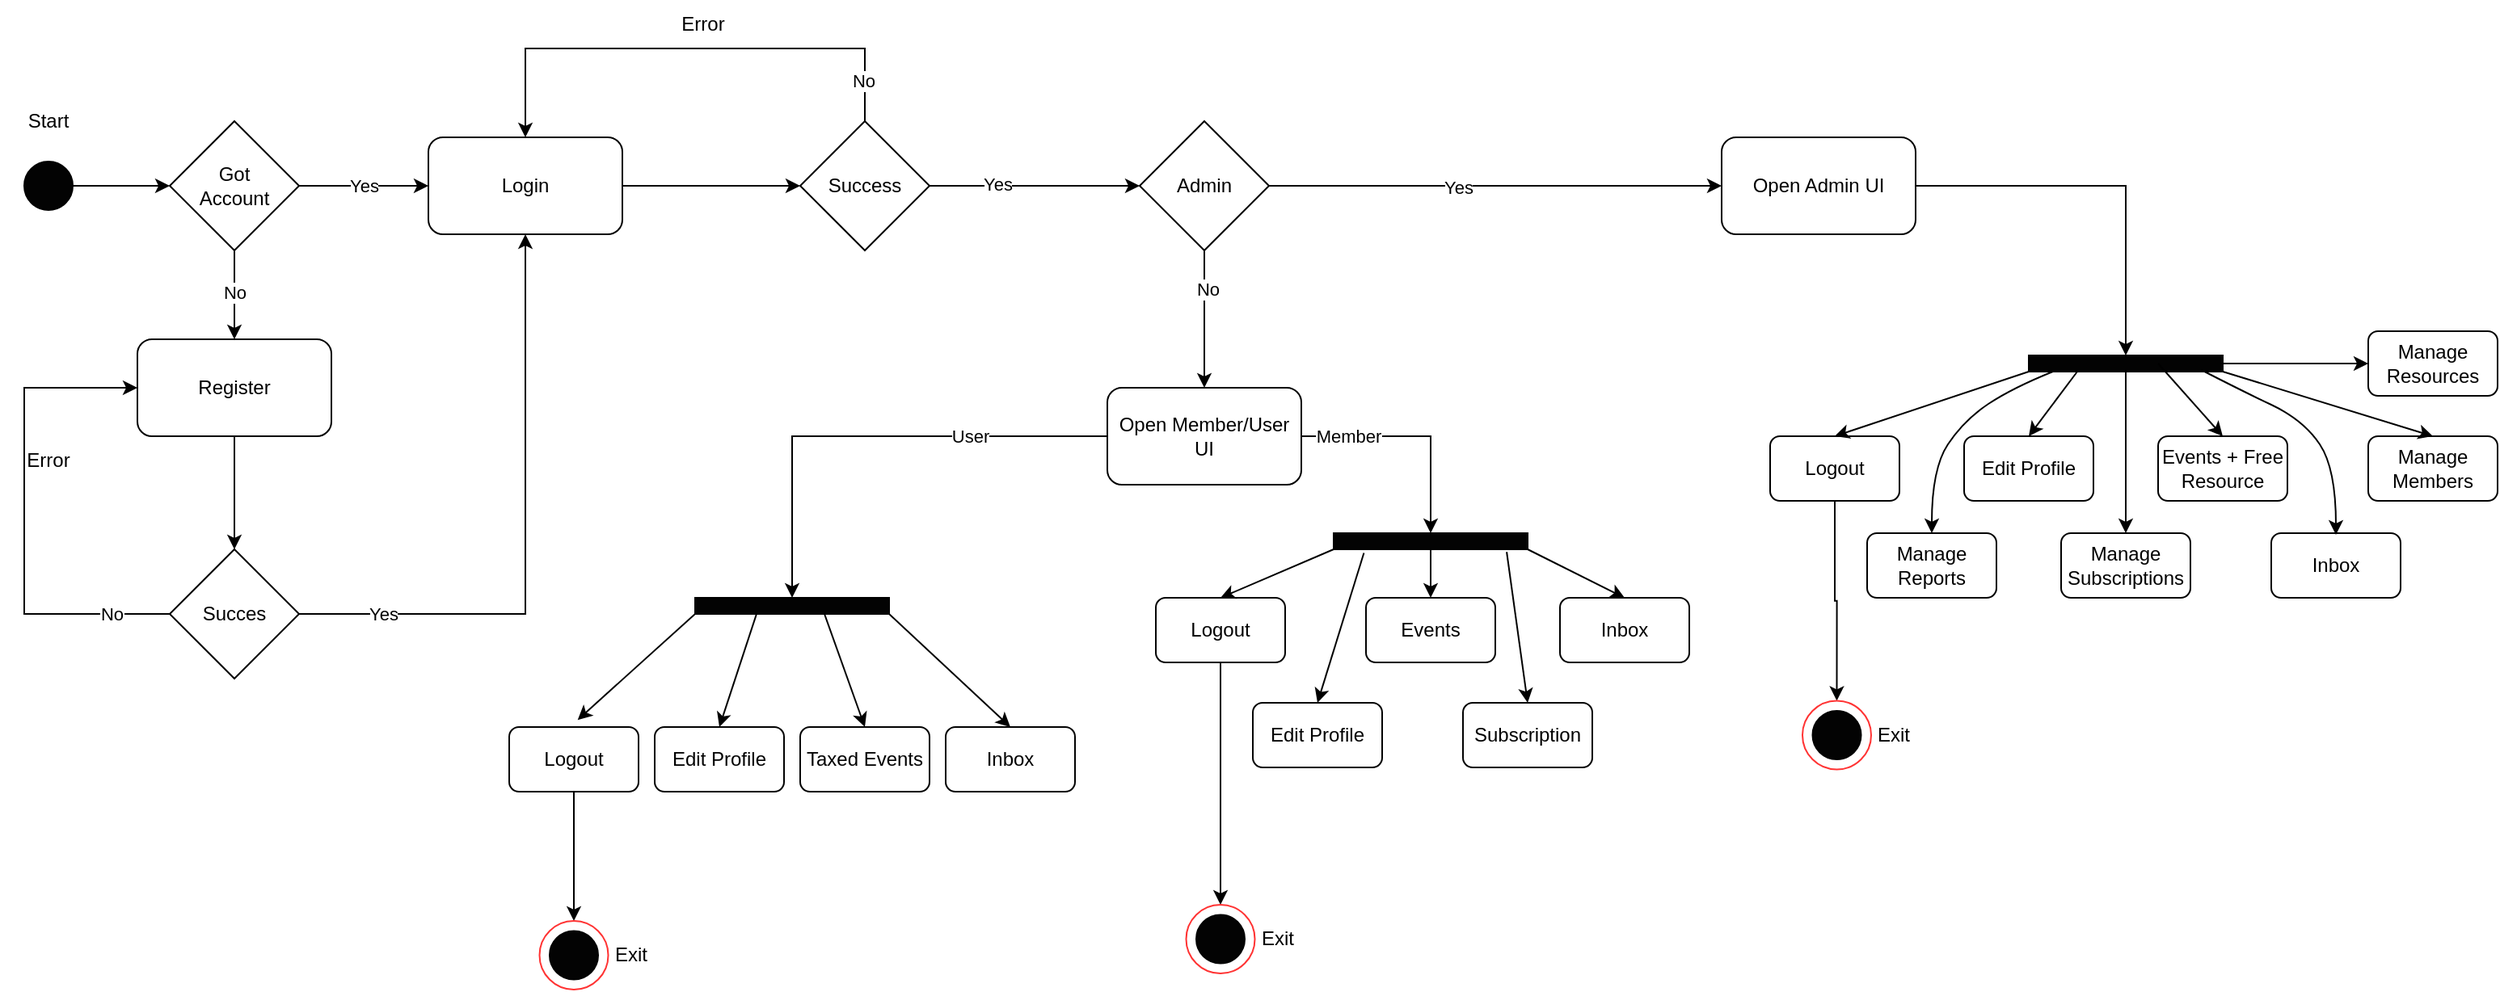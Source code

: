 <mxfile version="24.2.0" type="device">
  <diagram name="Pagină-1" id="uq4gwSsp4wm4n7D81KUX">
    <mxGraphModel dx="655" dy="565" grid="1" gridSize="10" guides="1" tooltips="1" connect="1" arrows="1" fold="1" page="1" pageScale="1" pageWidth="1600" pageHeight="900" math="0" shadow="0">
      <root>
        <mxCell id="0" />
        <mxCell id="1" parent="0" />
        <mxCell id="TgEvD71i9HujsNccT_gt-6" style="edgeStyle=orthogonalEdgeStyle;rounded=0;orthogonalLoop=1;jettySize=auto;html=1;entryX=0;entryY=0.5;entryDx=0;entryDy=0;" edge="1" parent="1" source="TgEvD71i9HujsNccT_gt-1" target="TgEvD71i9HujsNccT_gt-3">
          <mxGeometry relative="1" as="geometry" />
        </mxCell>
        <mxCell id="TgEvD71i9HujsNccT_gt-1" value="" style="ellipse;whiteSpace=wrap;html=1;aspect=fixed;fillColor=#030303;" vertex="1" parent="1">
          <mxGeometry x="40" y="160" width="30" height="30" as="geometry" />
        </mxCell>
        <mxCell id="TgEvD71i9HujsNccT_gt-2" value="Start" style="text;html=1;align=center;verticalAlign=middle;whiteSpace=wrap;rounded=0;" vertex="1" parent="1">
          <mxGeometry x="25" y="120" width="60" height="30" as="geometry" />
        </mxCell>
        <mxCell id="TgEvD71i9HujsNccT_gt-9" style="edgeStyle=orthogonalEdgeStyle;rounded=0;orthogonalLoop=1;jettySize=auto;html=1;exitX=0.5;exitY=1;exitDx=0;exitDy=0;entryX=0.5;entryY=0;entryDx=0;entryDy=0;" edge="1" parent="1" source="TgEvD71i9HujsNccT_gt-3" target="TgEvD71i9HujsNccT_gt-8">
          <mxGeometry relative="1" as="geometry" />
        </mxCell>
        <mxCell id="TgEvD71i9HujsNccT_gt-18" value="No" style="edgeLabel;html=1;align=center;verticalAlign=middle;resizable=0;points=[];" vertex="1" connectable="0" parent="TgEvD71i9HujsNccT_gt-9">
          <mxGeometry x="-0.057" relative="1" as="geometry">
            <mxPoint as="offset" />
          </mxGeometry>
        </mxCell>
        <mxCell id="TgEvD71i9HujsNccT_gt-3" value="" style="rhombus;whiteSpace=wrap;html=1;" vertex="1" parent="1">
          <mxGeometry x="130" y="135" width="80" height="80" as="geometry" />
        </mxCell>
        <mxCell id="TgEvD71i9HujsNccT_gt-11" style="edgeStyle=orthogonalEdgeStyle;rounded=0;orthogonalLoop=1;jettySize=auto;html=1;entryX=0;entryY=0.5;entryDx=0;entryDy=0;exitX=1;exitY=0.5;exitDx=0;exitDy=0;" edge="1" parent="1" source="TgEvD71i9HujsNccT_gt-3" target="TgEvD71i9HujsNccT_gt-7">
          <mxGeometry relative="1" as="geometry" />
        </mxCell>
        <mxCell id="TgEvD71i9HujsNccT_gt-17" value="Yes" style="edgeLabel;html=1;align=center;verticalAlign=middle;resizable=0;points=[];" vertex="1" connectable="0" parent="TgEvD71i9HujsNccT_gt-11">
          <mxGeometry x="-0.144" y="2" relative="1" as="geometry">
            <mxPoint x="6" y="2" as="offset" />
          </mxGeometry>
        </mxCell>
        <mxCell id="TgEvD71i9HujsNccT_gt-4" value="Got Account" style="text;html=1;align=center;verticalAlign=middle;whiteSpace=wrap;rounded=0;" vertex="1" parent="1">
          <mxGeometry x="140" y="160" width="60" height="30" as="geometry" />
        </mxCell>
        <mxCell id="TgEvD71i9HujsNccT_gt-25" style="edgeStyle=orthogonalEdgeStyle;rounded=0;orthogonalLoop=1;jettySize=auto;html=1;entryX=0;entryY=0.5;entryDx=0;entryDy=0;" edge="1" parent="1" source="TgEvD71i9HujsNccT_gt-7" target="TgEvD71i9HujsNccT_gt-24">
          <mxGeometry relative="1" as="geometry" />
        </mxCell>
        <mxCell id="TgEvD71i9HujsNccT_gt-7" value="Login" style="rounded=1;whiteSpace=wrap;html=1;" vertex="1" parent="1">
          <mxGeometry x="290" y="145" width="120" height="60" as="geometry" />
        </mxCell>
        <mxCell id="TgEvD71i9HujsNccT_gt-14" style="edgeStyle=orthogonalEdgeStyle;rounded=0;orthogonalLoop=1;jettySize=auto;html=1;" edge="1" parent="1" source="TgEvD71i9HujsNccT_gt-8" target="TgEvD71i9HujsNccT_gt-13">
          <mxGeometry relative="1" as="geometry" />
        </mxCell>
        <mxCell id="TgEvD71i9HujsNccT_gt-8" value="Register" style="rounded=1;whiteSpace=wrap;html=1;" vertex="1" parent="1">
          <mxGeometry x="110" y="270" width="120" height="60" as="geometry" />
        </mxCell>
        <mxCell id="TgEvD71i9HujsNccT_gt-15" style="edgeStyle=orthogonalEdgeStyle;rounded=0;orthogonalLoop=1;jettySize=auto;html=1;entryX=0;entryY=0.5;entryDx=0;entryDy=0;" edge="1" parent="1" source="TgEvD71i9HujsNccT_gt-13" target="TgEvD71i9HujsNccT_gt-8">
          <mxGeometry relative="1" as="geometry">
            <Array as="points">
              <mxPoint x="40" y="440" />
              <mxPoint x="40" y="300" />
            </Array>
          </mxGeometry>
        </mxCell>
        <mxCell id="TgEvD71i9HujsNccT_gt-20" value="No" style="edgeLabel;html=1;align=center;verticalAlign=middle;resizable=0;points=[];" vertex="1" connectable="0" parent="TgEvD71i9HujsNccT_gt-15">
          <mxGeometry x="-0.759" y="-2" relative="1" as="geometry">
            <mxPoint y="2" as="offset" />
          </mxGeometry>
        </mxCell>
        <mxCell id="TgEvD71i9HujsNccT_gt-22" style="edgeStyle=orthogonalEdgeStyle;rounded=0;orthogonalLoop=1;jettySize=auto;html=1;entryX=0.5;entryY=1;entryDx=0;entryDy=0;" edge="1" parent="1" source="TgEvD71i9HujsNccT_gt-13" target="TgEvD71i9HujsNccT_gt-7">
          <mxGeometry relative="1" as="geometry" />
        </mxCell>
        <mxCell id="TgEvD71i9HujsNccT_gt-23" value="Yes" style="edgeLabel;html=1;align=center;verticalAlign=middle;resizable=0;points=[];" vertex="1" connectable="0" parent="TgEvD71i9HujsNccT_gt-22">
          <mxGeometry x="-0.725" relative="1" as="geometry">
            <mxPoint as="offset" />
          </mxGeometry>
        </mxCell>
        <mxCell id="TgEvD71i9HujsNccT_gt-13" value="Succes" style="rhombus;whiteSpace=wrap;html=1;" vertex="1" parent="1">
          <mxGeometry x="130" y="400" width="80" height="80" as="geometry" />
        </mxCell>
        <mxCell id="TgEvD71i9HujsNccT_gt-21" value="Error" style="text;html=1;align=center;verticalAlign=middle;whiteSpace=wrap;rounded=0;" vertex="1" parent="1">
          <mxGeometry x="25" y="330" width="60" height="30" as="geometry" />
        </mxCell>
        <mxCell id="TgEvD71i9HujsNccT_gt-26" style="edgeStyle=orthogonalEdgeStyle;rounded=0;orthogonalLoop=1;jettySize=auto;html=1;entryX=0.5;entryY=0;entryDx=0;entryDy=0;" edge="1" parent="1" source="TgEvD71i9HujsNccT_gt-24" target="TgEvD71i9HujsNccT_gt-7">
          <mxGeometry relative="1" as="geometry">
            <Array as="points">
              <mxPoint x="560" y="90" />
              <mxPoint x="350" y="90" />
            </Array>
          </mxGeometry>
        </mxCell>
        <mxCell id="TgEvD71i9HujsNccT_gt-27" value="No" style="edgeLabel;html=1;align=center;verticalAlign=middle;resizable=0;points=[];" vertex="1" connectable="0" parent="TgEvD71i9HujsNccT_gt-26">
          <mxGeometry x="-0.84" y="1" relative="1" as="geometry">
            <mxPoint as="offset" />
          </mxGeometry>
        </mxCell>
        <mxCell id="TgEvD71i9HujsNccT_gt-30" style="edgeStyle=orthogonalEdgeStyle;rounded=0;orthogonalLoop=1;jettySize=auto;html=1;entryX=0;entryY=0.5;entryDx=0;entryDy=0;" edge="1" parent="1" source="TgEvD71i9HujsNccT_gt-24" target="TgEvD71i9HujsNccT_gt-29">
          <mxGeometry relative="1" as="geometry" />
        </mxCell>
        <mxCell id="TgEvD71i9HujsNccT_gt-31" value="Yes" style="edgeLabel;html=1;align=center;verticalAlign=middle;resizable=0;points=[];" vertex="1" connectable="0" parent="TgEvD71i9HujsNccT_gt-30">
          <mxGeometry x="-0.359" y="1" relative="1" as="geometry">
            <mxPoint as="offset" />
          </mxGeometry>
        </mxCell>
        <mxCell id="TgEvD71i9HujsNccT_gt-24" value="Success" style="rhombus;whiteSpace=wrap;html=1;" vertex="1" parent="1">
          <mxGeometry x="520" y="135" width="80" height="80" as="geometry" />
        </mxCell>
        <mxCell id="TgEvD71i9HujsNccT_gt-28" value="Error" style="text;html=1;align=center;verticalAlign=middle;whiteSpace=wrap;rounded=0;" vertex="1" parent="1">
          <mxGeometry x="430" y="60" width="60" height="30" as="geometry" />
        </mxCell>
        <mxCell id="TgEvD71i9HujsNccT_gt-34" style="edgeStyle=orthogonalEdgeStyle;rounded=0;orthogonalLoop=1;jettySize=auto;html=1;" edge="1" parent="1" source="TgEvD71i9HujsNccT_gt-29" target="TgEvD71i9HujsNccT_gt-32">
          <mxGeometry relative="1" as="geometry" />
        </mxCell>
        <mxCell id="TgEvD71i9HujsNccT_gt-35" value="No" style="edgeLabel;html=1;align=center;verticalAlign=middle;resizable=0;points=[];" vertex="1" connectable="0" parent="TgEvD71i9HujsNccT_gt-34">
          <mxGeometry x="-0.448" y="2" relative="1" as="geometry">
            <mxPoint as="offset" />
          </mxGeometry>
        </mxCell>
        <mxCell id="TgEvD71i9HujsNccT_gt-36" style="edgeStyle=orthogonalEdgeStyle;rounded=0;orthogonalLoop=1;jettySize=auto;html=1;entryX=0;entryY=0.5;entryDx=0;entryDy=0;" edge="1" parent="1" source="TgEvD71i9HujsNccT_gt-29" target="TgEvD71i9HujsNccT_gt-33">
          <mxGeometry relative="1" as="geometry" />
        </mxCell>
        <mxCell id="TgEvD71i9HujsNccT_gt-38" value="Yes" style="edgeLabel;html=1;align=center;verticalAlign=middle;resizable=0;points=[];" vertex="1" connectable="0" parent="TgEvD71i9HujsNccT_gt-36">
          <mxGeometry x="-0.159" y="-1" relative="1" as="geometry">
            <mxPoint x="-1" as="offset" />
          </mxGeometry>
        </mxCell>
        <mxCell id="TgEvD71i9HujsNccT_gt-29" value="Admin" style="rhombus;whiteSpace=wrap;html=1;" vertex="1" parent="1">
          <mxGeometry x="730" y="135" width="80" height="80" as="geometry" />
        </mxCell>
        <mxCell id="TgEvD71i9HujsNccT_gt-49" style="edgeStyle=orthogonalEdgeStyle;rounded=0;orthogonalLoop=1;jettySize=auto;html=1;entryX=0.5;entryY=0;entryDx=0;entryDy=0;" edge="1" parent="1" source="TgEvD71i9HujsNccT_gt-32" target="TgEvD71i9HujsNccT_gt-44">
          <mxGeometry relative="1" as="geometry" />
        </mxCell>
        <mxCell id="TgEvD71i9HujsNccT_gt-51" value="User" style="edgeLabel;html=1;align=center;verticalAlign=middle;resizable=0;points=[];" vertex="1" connectable="0" parent="TgEvD71i9HujsNccT_gt-49">
          <mxGeometry x="-0.424" relative="1" as="geometry">
            <mxPoint as="offset" />
          </mxGeometry>
        </mxCell>
        <mxCell id="TgEvD71i9HujsNccT_gt-50" style="edgeStyle=orthogonalEdgeStyle;rounded=0;orthogonalLoop=1;jettySize=auto;html=1;entryX=0.5;entryY=0;entryDx=0;entryDy=0;" edge="1" parent="1" source="TgEvD71i9HujsNccT_gt-32" target="TgEvD71i9HujsNccT_gt-48">
          <mxGeometry relative="1" as="geometry" />
        </mxCell>
        <mxCell id="TgEvD71i9HujsNccT_gt-52" value="Member" style="edgeLabel;html=1;align=center;verticalAlign=middle;resizable=0;points=[];" vertex="1" connectable="0" parent="TgEvD71i9HujsNccT_gt-50">
          <mxGeometry x="-0.433" y="2" relative="1" as="geometry">
            <mxPoint x="-11" y="2" as="offset" />
          </mxGeometry>
        </mxCell>
        <mxCell id="TgEvD71i9HujsNccT_gt-32" value="Open Member/User UI" style="rounded=1;whiteSpace=wrap;html=1;" vertex="1" parent="1">
          <mxGeometry x="710" y="300" width="120" height="60" as="geometry" />
        </mxCell>
        <mxCell id="TgEvD71i9HujsNccT_gt-83" style="edgeStyle=orthogonalEdgeStyle;rounded=0;orthogonalLoop=1;jettySize=auto;html=1;entryX=0.5;entryY=0;entryDx=0;entryDy=0;" edge="1" parent="1" source="TgEvD71i9HujsNccT_gt-33" target="TgEvD71i9HujsNccT_gt-45">
          <mxGeometry relative="1" as="geometry">
            <Array as="points">
              <mxPoint x="1340" y="175" />
            </Array>
          </mxGeometry>
        </mxCell>
        <mxCell id="TgEvD71i9HujsNccT_gt-33" value="Open Admin UI" style="rounded=1;whiteSpace=wrap;html=1;" vertex="1" parent="1">
          <mxGeometry x="1090" y="145" width="120" height="60" as="geometry" />
        </mxCell>
        <mxCell id="TgEvD71i9HujsNccT_gt-44" value="" style="rounded=0;whiteSpace=wrap;html=1;fillColor=#030303;" vertex="1" parent="1">
          <mxGeometry x="455" y="430" width="120" height="10" as="geometry" />
        </mxCell>
        <mxCell id="TgEvD71i9HujsNccT_gt-91" style="edgeStyle=orthogonalEdgeStyle;rounded=0;orthogonalLoop=1;jettySize=auto;html=1;entryX=0.5;entryY=0;entryDx=0;entryDy=0;" edge="1" parent="1" source="TgEvD71i9HujsNccT_gt-45" target="TgEvD71i9HujsNccT_gt-67">
          <mxGeometry relative="1" as="geometry" />
        </mxCell>
        <mxCell id="TgEvD71i9HujsNccT_gt-113" style="edgeStyle=orthogonalEdgeStyle;rounded=0;orthogonalLoop=1;jettySize=auto;html=1;entryX=0;entryY=0.5;entryDx=0;entryDy=0;" edge="1" parent="1" source="TgEvD71i9HujsNccT_gt-45" target="TgEvD71i9HujsNccT_gt-112">
          <mxGeometry relative="1" as="geometry" />
        </mxCell>
        <mxCell id="TgEvD71i9HujsNccT_gt-45" value="" style="rounded=0;whiteSpace=wrap;html=1;fillColor=#030303;" vertex="1" parent="1">
          <mxGeometry x="1280" y="280" width="120" height="10" as="geometry" />
        </mxCell>
        <mxCell id="TgEvD71i9HujsNccT_gt-48" value="" style="rounded=0;whiteSpace=wrap;html=1;fillColor=#030303;" vertex="1" parent="1">
          <mxGeometry x="850" y="390" width="120" height="10" as="geometry" />
        </mxCell>
        <mxCell id="TgEvD71i9HujsNccT_gt-107" style="edgeStyle=orthogonalEdgeStyle;rounded=0;orthogonalLoop=1;jettySize=auto;html=1;entryX=0.5;entryY=0;entryDx=0;entryDy=0;" edge="1" parent="1" source="TgEvD71i9HujsNccT_gt-53" target="TgEvD71i9HujsNccT_gt-99">
          <mxGeometry relative="1" as="geometry" />
        </mxCell>
        <mxCell id="TgEvD71i9HujsNccT_gt-53" value="Logout" style="rounded=1;whiteSpace=wrap;html=1;" vertex="1" parent="1">
          <mxGeometry x="340" y="510" width="80" height="40" as="geometry" />
        </mxCell>
        <mxCell id="TgEvD71i9HujsNccT_gt-111" style="edgeStyle=orthogonalEdgeStyle;rounded=0;orthogonalLoop=1;jettySize=auto;html=1;" edge="1" parent="1" source="TgEvD71i9HujsNccT_gt-54" target="TgEvD71i9HujsNccT_gt-101">
          <mxGeometry relative="1" as="geometry">
            <Array as="points">
              <mxPoint x="780" y="580" />
              <mxPoint x="780" y="580" />
            </Array>
          </mxGeometry>
        </mxCell>
        <mxCell id="TgEvD71i9HujsNccT_gt-54" value="Logout" style="rounded=1;whiteSpace=wrap;html=1;" vertex="1" parent="1">
          <mxGeometry x="740" y="430" width="80" height="40" as="geometry" />
        </mxCell>
        <mxCell id="TgEvD71i9HujsNccT_gt-106" style="edgeStyle=orthogonalEdgeStyle;rounded=0;orthogonalLoop=1;jettySize=auto;html=1;entryX=0.5;entryY=0;entryDx=0;entryDy=0;" edge="1" parent="1" source="TgEvD71i9HujsNccT_gt-55" target="TgEvD71i9HujsNccT_gt-102">
          <mxGeometry relative="1" as="geometry" />
        </mxCell>
        <mxCell id="TgEvD71i9HujsNccT_gt-55" value="Logout" style="rounded=1;whiteSpace=wrap;html=1;" vertex="1" parent="1">
          <mxGeometry x="1120" y="330" width="80" height="40" as="geometry" />
        </mxCell>
        <mxCell id="TgEvD71i9HujsNccT_gt-56" value="Edit Profile" style="rounded=1;whiteSpace=wrap;html=1;" vertex="1" parent="1">
          <mxGeometry x="430" y="510" width="80" height="40" as="geometry" />
        </mxCell>
        <mxCell id="TgEvD71i9HujsNccT_gt-57" value="Edit Profile" style="rounded=1;whiteSpace=wrap;html=1;" vertex="1" parent="1">
          <mxGeometry x="800" y="495" width="80" height="40" as="geometry" />
        </mxCell>
        <mxCell id="TgEvD71i9HujsNccT_gt-58" value="Edit Profile" style="rounded=1;whiteSpace=wrap;html=1;" vertex="1" parent="1">
          <mxGeometry x="1240" y="330" width="80" height="40" as="geometry" />
        </mxCell>
        <mxCell id="TgEvD71i9HujsNccT_gt-59" value="Taxed Events" style="rounded=1;whiteSpace=wrap;html=1;" vertex="1" parent="1">
          <mxGeometry x="520" y="510" width="80" height="40" as="geometry" />
        </mxCell>
        <mxCell id="TgEvD71i9HujsNccT_gt-61" value="Events" style="rounded=1;whiteSpace=wrap;html=1;" vertex="1" parent="1">
          <mxGeometry x="870" y="430" width="80" height="40" as="geometry" />
        </mxCell>
        <mxCell id="TgEvD71i9HujsNccT_gt-62" value="Events + Free Resource" style="rounded=1;whiteSpace=wrap;html=1;" vertex="1" parent="1">
          <mxGeometry x="1360" y="330" width="80" height="40" as="geometry" />
        </mxCell>
        <mxCell id="TgEvD71i9HujsNccT_gt-64" value="Subscription" style="rounded=1;whiteSpace=wrap;html=1;" vertex="1" parent="1">
          <mxGeometry x="930" y="495" width="80" height="40" as="geometry" />
        </mxCell>
        <mxCell id="TgEvD71i9HujsNccT_gt-65" value="Manage Members" style="rounded=1;whiteSpace=wrap;html=1;" vertex="1" parent="1">
          <mxGeometry x="1490" y="330" width="80" height="40" as="geometry" />
        </mxCell>
        <mxCell id="TgEvD71i9HujsNccT_gt-66" value="Manage Reports" style="rounded=1;whiteSpace=wrap;html=1;" vertex="1" parent="1">
          <mxGeometry x="1180" y="390" width="80" height="40" as="geometry" />
        </mxCell>
        <mxCell id="TgEvD71i9HujsNccT_gt-67" value="Manage Subscriptions" style="rounded=1;whiteSpace=wrap;html=1;" vertex="1" parent="1">
          <mxGeometry x="1300" y="390" width="80" height="40" as="geometry" />
        </mxCell>
        <mxCell id="TgEvD71i9HujsNccT_gt-68" value="Inbox" style="rounded=1;whiteSpace=wrap;html=1;" vertex="1" parent="1">
          <mxGeometry x="610" y="510" width="80" height="40" as="geometry" />
        </mxCell>
        <mxCell id="TgEvD71i9HujsNccT_gt-69" value="Inbox" style="rounded=1;whiteSpace=wrap;html=1;" vertex="1" parent="1">
          <mxGeometry x="990" y="430" width="80" height="40" as="geometry" />
        </mxCell>
        <mxCell id="TgEvD71i9HujsNccT_gt-70" value="Inbox" style="rounded=1;whiteSpace=wrap;html=1;" vertex="1" parent="1">
          <mxGeometry x="1430" y="390" width="80" height="40" as="geometry" />
        </mxCell>
        <mxCell id="TgEvD71i9HujsNccT_gt-74" value="" style="endArrow=classic;html=1;rounded=0;exitX=0;exitY=1;exitDx=0;exitDy=0;entryX=0.529;entryY=-0.109;entryDx=0;entryDy=0;entryPerimeter=0;" edge="1" parent="1" source="TgEvD71i9HujsNccT_gt-44" target="TgEvD71i9HujsNccT_gt-53">
          <mxGeometry width="50" height="50" relative="1" as="geometry">
            <mxPoint x="525" y="440" as="sourcePoint" />
            <mxPoint x="575" y="390" as="targetPoint" />
          </mxGeometry>
        </mxCell>
        <mxCell id="TgEvD71i9HujsNccT_gt-75" value="" style="endArrow=classic;html=1;rounded=0;exitX=0;exitY=1;exitDx=0;exitDy=0;entryX=0.5;entryY=0;entryDx=0;entryDy=0;" edge="1" parent="1" target="TgEvD71i9HujsNccT_gt-56">
          <mxGeometry width="50" height="50" relative="1" as="geometry">
            <mxPoint x="493" y="440" as="sourcePoint" />
            <mxPoint x="420" y="506" as="targetPoint" />
          </mxGeometry>
        </mxCell>
        <mxCell id="TgEvD71i9HujsNccT_gt-76" value="" style="endArrow=classic;html=1;rounded=0;exitX=0;exitY=1;exitDx=0;exitDy=0;entryX=0.5;entryY=0;entryDx=0;entryDy=0;" edge="1" parent="1" target="TgEvD71i9HujsNccT_gt-59">
          <mxGeometry width="50" height="50" relative="1" as="geometry">
            <mxPoint x="535" y="440" as="sourcePoint" />
            <mxPoint x="462" y="506" as="targetPoint" />
          </mxGeometry>
        </mxCell>
        <mxCell id="TgEvD71i9HujsNccT_gt-77" value="" style="endArrow=classic;html=1;rounded=0;exitX=1;exitY=1;exitDx=0;exitDy=0;entryX=0.5;entryY=0;entryDx=0;entryDy=0;" edge="1" parent="1" source="TgEvD71i9HujsNccT_gt-44" target="TgEvD71i9HujsNccT_gt-68">
          <mxGeometry width="50" height="50" relative="1" as="geometry">
            <mxPoint x="485" y="470" as="sourcePoint" />
            <mxPoint x="412" y="536" as="targetPoint" />
          </mxGeometry>
        </mxCell>
        <mxCell id="TgEvD71i9HujsNccT_gt-78" value="" style="endArrow=classic;html=1;rounded=0;exitX=0;exitY=1;exitDx=0;exitDy=0;entryX=0.5;entryY=0;entryDx=0;entryDy=0;" edge="1" parent="1" source="TgEvD71i9HujsNccT_gt-48" target="TgEvD71i9HujsNccT_gt-54">
          <mxGeometry width="50" height="50" relative="1" as="geometry">
            <mxPoint x="840" y="380" as="sourcePoint" />
            <mxPoint x="890" y="330" as="targetPoint" />
          </mxGeometry>
        </mxCell>
        <mxCell id="TgEvD71i9HujsNccT_gt-79" value="" style="endArrow=classic;html=1;rounded=0;exitX=0.156;exitY=1.222;exitDx=0;exitDy=0;entryX=0.5;entryY=0;entryDx=0;entryDy=0;exitPerimeter=0;" edge="1" parent="1" source="TgEvD71i9HujsNccT_gt-48" target="TgEvD71i9HujsNccT_gt-57">
          <mxGeometry width="50" height="50" relative="1" as="geometry">
            <mxPoint x="860" y="410" as="sourcePoint" />
            <mxPoint x="790" y="440" as="targetPoint" />
          </mxGeometry>
        </mxCell>
        <mxCell id="TgEvD71i9HujsNccT_gt-80" value="" style="endArrow=classic;html=1;rounded=0;exitX=0.5;exitY=1;exitDx=0;exitDy=0;entryX=0.5;entryY=0;entryDx=0;entryDy=0;" edge="1" parent="1" source="TgEvD71i9HujsNccT_gt-48" target="TgEvD71i9HujsNccT_gt-61">
          <mxGeometry width="50" height="50" relative="1" as="geometry">
            <mxPoint x="870" y="420" as="sourcePoint" />
            <mxPoint x="800" y="450" as="targetPoint" />
          </mxGeometry>
        </mxCell>
        <mxCell id="TgEvD71i9HujsNccT_gt-81" value="" style="endArrow=classic;html=1;rounded=0;exitX=0.892;exitY=1.163;exitDx=0;exitDy=0;entryX=0.5;entryY=0;entryDx=0;entryDy=0;exitPerimeter=0;" edge="1" parent="1" source="TgEvD71i9HujsNccT_gt-48" target="TgEvD71i9HujsNccT_gt-64">
          <mxGeometry width="50" height="50" relative="1" as="geometry">
            <mxPoint x="880" y="430" as="sourcePoint" />
            <mxPoint x="810" y="460" as="targetPoint" />
          </mxGeometry>
        </mxCell>
        <mxCell id="TgEvD71i9HujsNccT_gt-82" value="" style="endArrow=classic;html=1;rounded=0;exitX=1;exitY=1;exitDx=0;exitDy=0;entryX=0.5;entryY=0;entryDx=0;entryDy=0;" edge="1" parent="1" source="TgEvD71i9HujsNccT_gt-48" target="TgEvD71i9HujsNccT_gt-69">
          <mxGeometry width="50" height="50" relative="1" as="geometry">
            <mxPoint x="890" y="440" as="sourcePoint" />
            <mxPoint x="820" y="470" as="targetPoint" />
          </mxGeometry>
        </mxCell>
        <mxCell id="TgEvD71i9HujsNccT_gt-85" value="" style="endArrow=classic;html=1;rounded=0;exitX=0;exitY=1;exitDx=0;exitDy=0;entryX=0.5;entryY=0;entryDx=0;entryDy=0;" edge="1" parent="1" source="TgEvD71i9HujsNccT_gt-45" target="TgEvD71i9HujsNccT_gt-55">
          <mxGeometry width="50" height="50" relative="1" as="geometry">
            <mxPoint x="1230" y="240" as="sourcePoint" />
            <mxPoint x="1280" y="190" as="targetPoint" />
          </mxGeometry>
        </mxCell>
        <mxCell id="TgEvD71i9HujsNccT_gt-87" value="" style="endArrow=classic;html=1;rounded=0;exitX=0.25;exitY=1;exitDx=0;exitDy=0;entryX=0.5;entryY=0;entryDx=0;entryDy=0;" edge="1" parent="1" source="TgEvD71i9HujsNccT_gt-45" target="TgEvD71i9HujsNccT_gt-58">
          <mxGeometry width="50" height="50" relative="1" as="geometry">
            <mxPoint x="1300" y="310" as="sourcePoint" />
            <mxPoint x="1180" y="350" as="targetPoint" />
          </mxGeometry>
        </mxCell>
        <mxCell id="TgEvD71i9HujsNccT_gt-88" value="" style="curved=1;endArrow=classic;html=1;rounded=0;entryX=0.5;entryY=0;entryDx=0;entryDy=0;exitX=0.136;exitY=0.941;exitDx=0;exitDy=0;exitPerimeter=0;" edge="1" parent="1" source="TgEvD71i9HujsNccT_gt-45" target="TgEvD71i9HujsNccT_gt-66">
          <mxGeometry width="50" height="50" relative="1" as="geometry">
            <mxPoint x="1280" y="300" as="sourcePoint" />
            <mxPoint x="1230" y="350" as="targetPoint" />
            <Array as="points">
              <mxPoint x="1270" y="300" />
              <mxPoint x="1240" y="320" />
              <mxPoint x="1220" y="350" />
            </Array>
          </mxGeometry>
        </mxCell>
        <mxCell id="TgEvD71i9HujsNccT_gt-92" value="" style="endArrow=classic;html=1;rounded=0;" edge="1" parent="1">
          <mxGeometry width="50" height="50" relative="1" as="geometry">
            <mxPoint x="1360" y="285" as="sourcePoint" />
            <mxPoint x="1400" y="330" as="targetPoint" />
          </mxGeometry>
        </mxCell>
        <mxCell id="TgEvD71i9HujsNccT_gt-93" value="" style="curved=1;endArrow=classic;html=1;rounded=0;entryX=0.5;entryY=0;entryDx=0;entryDy=0;exitX=0.89;exitY=0.9;exitDx=0;exitDy=0;exitPerimeter=0;" edge="1" parent="1" source="TgEvD71i9HujsNccT_gt-45">
          <mxGeometry width="50" height="50" relative="1" as="geometry">
            <mxPoint x="1546" y="290" as="sourcePoint" />
            <mxPoint x="1470" y="391" as="targetPoint" />
            <Array as="points">
              <mxPoint x="1410" y="301" />
              <mxPoint x="1450" y="320" />
              <mxPoint x="1470" y="350" />
            </Array>
          </mxGeometry>
        </mxCell>
        <mxCell id="TgEvD71i9HujsNccT_gt-94" value="" style="endArrow=classic;html=1;rounded=0;exitX=1;exitY=1;exitDx=0;exitDy=0;entryX=0.5;entryY=0;entryDx=0;entryDy=0;" edge="1" parent="1" source="TgEvD71i9HujsNccT_gt-45" target="TgEvD71i9HujsNccT_gt-65">
          <mxGeometry width="50" height="50" relative="1" as="geometry">
            <mxPoint x="1430" y="350" as="sourcePoint" />
            <mxPoint x="1480" y="300" as="targetPoint" />
          </mxGeometry>
        </mxCell>
        <mxCell id="TgEvD71i9HujsNccT_gt-97" value="" style="ellipse;whiteSpace=wrap;html=1;aspect=fixed;fillColor=#030303;" vertex="1" parent="1">
          <mxGeometry x="765" y="626.25" width="30" height="30" as="geometry" />
        </mxCell>
        <mxCell id="TgEvD71i9HujsNccT_gt-96" value="" style="ellipse;whiteSpace=wrap;html=1;aspect=fixed;fillColor=#030303;" vertex="1" parent="1">
          <mxGeometry x="365" y="636.25" width="30" height="30" as="geometry" />
        </mxCell>
        <mxCell id="TgEvD71i9HujsNccT_gt-98" value="" style="ellipse;whiteSpace=wrap;html=1;aspect=fixed;fillColor=#030303;" vertex="1" parent="1">
          <mxGeometry x="1146.25" y="500" width="30" height="30" as="geometry" />
        </mxCell>
        <mxCell id="TgEvD71i9HujsNccT_gt-99" value="" style="ellipse;whiteSpace=wrap;html=1;aspect=fixed;fillColor=none;strokeColor=#FF3333;" vertex="1" parent="1">
          <mxGeometry x="358.75" y="630" width="42.5" height="42.5" as="geometry" />
        </mxCell>
        <mxCell id="TgEvD71i9HujsNccT_gt-101" value="" style="ellipse;whiteSpace=wrap;html=1;aspect=fixed;fillColor=none;strokeColor=#FF3333;" vertex="1" parent="1">
          <mxGeometry x="758.75" y="620" width="42.5" height="42.5" as="geometry" />
        </mxCell>
        <mxCell id="TgEvD71i9HujsNccT_gt-102" value="" style="ellipse;whiteSpace=wrap;html=1;aspect=fixed;fillColor=none;strokeColor=#FF3333;" vertex="1" parent="1">
          <mxGeometry x="1140" y="493.75" width="42.5" height="42.5" as="geometry" />
        </mxCell>
        <mxCell id="TgEvD71i9HujsNccT_gt-108" value="Exit" style="text;html=1;align=center;verticalAlign=middle;resizable=0;points=[];autosize=1;strokeColor=none;fillColor=none;" vertex="1" parent="1">
          <mxGeometry x="395" y="636.25" width="40" height="30" as="geometry" />
        </mxCell>
        <mxCell id="TgEvD71i9HujsNccT_gt-109" value="Exit" style="text;html=1;align=center;verticalAlign=middle;resizable=0;points=[];autosize=1;strokeColor=none;fillColor=none;" vertex="1" parent="1">
          <mxGeometry x="795" y="626.25" width="40" height="30" as="geometry" />
        </mxCell>
        <mxCell id="TgEvD71i9HujsNccT_gt-110" value="Exit" style="text;html=1;align=center;verticalAlign=middle;resizable=0;points=[];autosize=1;strokeColor=none;fillColor=none;" vertex="1" parent="1">
          <mxGeometry x="1176.25" y="500" width="40" height="30" as="geometry" />
        </mxCell>
        <mxCell id="TgEvD71i9HujsNccT_gt-112" value="Manage Resources" style="rounded=1;whiteSpace=wrap;html=1;" vertex="1" parent="1">
          <mxGeometry x="1490" y="265" width="80" height="40" as="geometry" />
        </mxCell>
      </root>
    </mxGraphModel>
  </diagram>
</mxfile>
